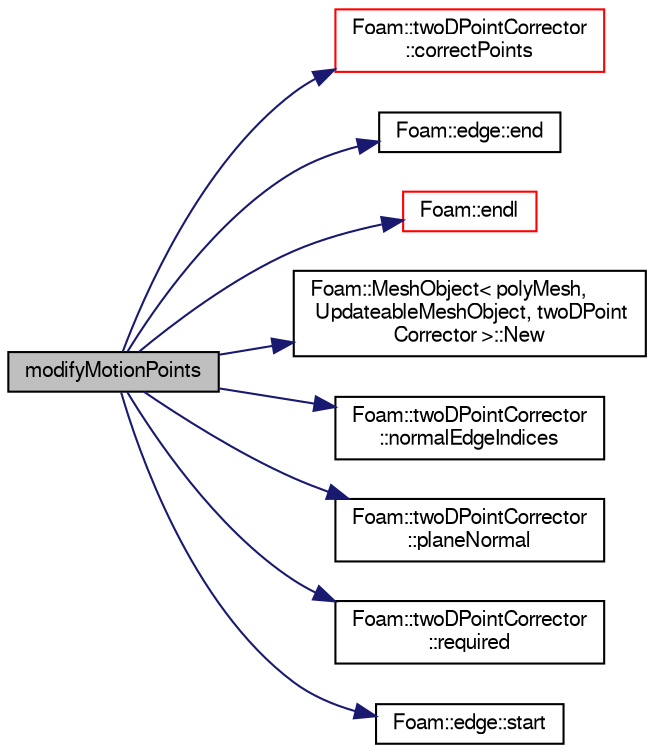 digraph "modifyMotionPoints"
{
  bgcolor="transparent";
  edge [fontname="FreeSans",fontsize="10",labelfontname="FreeSans",labelfontsize="10"];
  node [fontname="FreeSans",fontsize="10",shape=record];
  rankdir="LR";
  Node1 [label="modifyMotionPoints",height=0.2,width=0.4,color="black", fillcolor="grey75", style="filled" fontcolor="black"];
  Node1 -> Node2 [color="midnightblue",fontsize="10",style="solid",fontname="FreeSans"];
  Node2 [label="Foam::twoDPointCorrector\l::correctPoints",height=0.2,width=0.4,color="red",URL="$a02635.html#a55018a250639c0166774f452b31de744",tooltip="Correct motion points. "];
  Node1 -> Node3 [color="midnightblue",fontsize="10",style="solid",fontname="FreeSans"];
  Node3 [label="Foam::edge::end",height=0.2,width=0.4,color="black",URL="$a00590.html#a8ed0e876210c2c116b5694307a830518",tooltip="Return end vertex label. "];
  Node1 -> Node4 [color="midnightblue",fontsize="10",style="solid",fontname="FreeSans"];
  Node4 [label="Foam::endl",height=0.2,width=0.4,color="red",URL="$a10237.html#a2db8fe02a0d3909e9351bb4275b23ce4",tooltip="Add newline and flush stream. "];
  Node1 -> Node5 [color="midnightblue",fontsize="10",style="solid",fontname="FreeSans"];
  Node5 [label="Foam::MeshObject\< polyMesh,\l UpdateableMeshObject, twoDPoint\lCorrector \>::New",height=0.2,width=0.4,color="black",URL="$a01425.html#ab61cc2091ec1fd7e08e8948e84235a05"];
  Node1 -> Node6 [color="midnightblue",fontsize="10",style="solid",fontname="FreeSans"];
  Node6 [label="Foam::twoDPointCorrector\l::normalEdgeIndices",height=0.2,width=0.4,color="black",URL="$a02635.html#a13ce6a05b83855f59216ecf1c6b795a7",tooltip="Return indices of normal edges. "];
  Node1 -> Node7 [color="midnightblue",fontsize="10",style="solid",fontname="FreeSans"];
  Node7 [label="Foam::twoDPointCorrector\l::planeNormal",height=0.2,width=0.4,color="black",URL="$a02635.html#aa0e3fb8fcbc46d59eea22e1898fc28e0",tooltip="Return plane normal. "];
  Node1 -> Node8 [color="midnightblue",fontsize="10",style="solid",fontname="FreeSans"];
  Node8 [label="Foam::twoDPointCorrector\l::required",height=0.2,width=0.4,color="black",URL="$a02635.html#a2baedda829ebb589221e9dfb9ea6fe91",tooltip="Is 2D correction required, i.e. is the mesh a wedge or slab. "];
  Node1 -> Node9 [color="midnightblue",fontsize="10",style="solid",fontname="FreeSans"];
  Node9 [label="Foam::edge::start",height=0.2,width=0.4,color="black",URL="$a00590.html#a96b607a9a9baa575783b4af443ef613f",tooltip="Return start vertex label. "];
}
